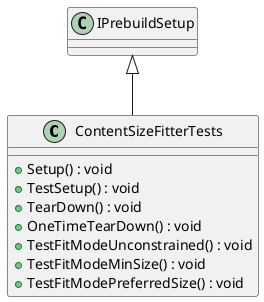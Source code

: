 @startuml
class ContentSizeFitterTests {
    + Setup() : void
    + TestSetup() : void
    + TearDown() : void
    + OneTimeTearDown() : void
    + TestFitModeUnconstrained() : void
    + TestFitModeMinSize() : void
    + TestFitModePreferredSize() : void
}
IPrebuildSetup <|-- ContentSizeFitterTests
@enduml
